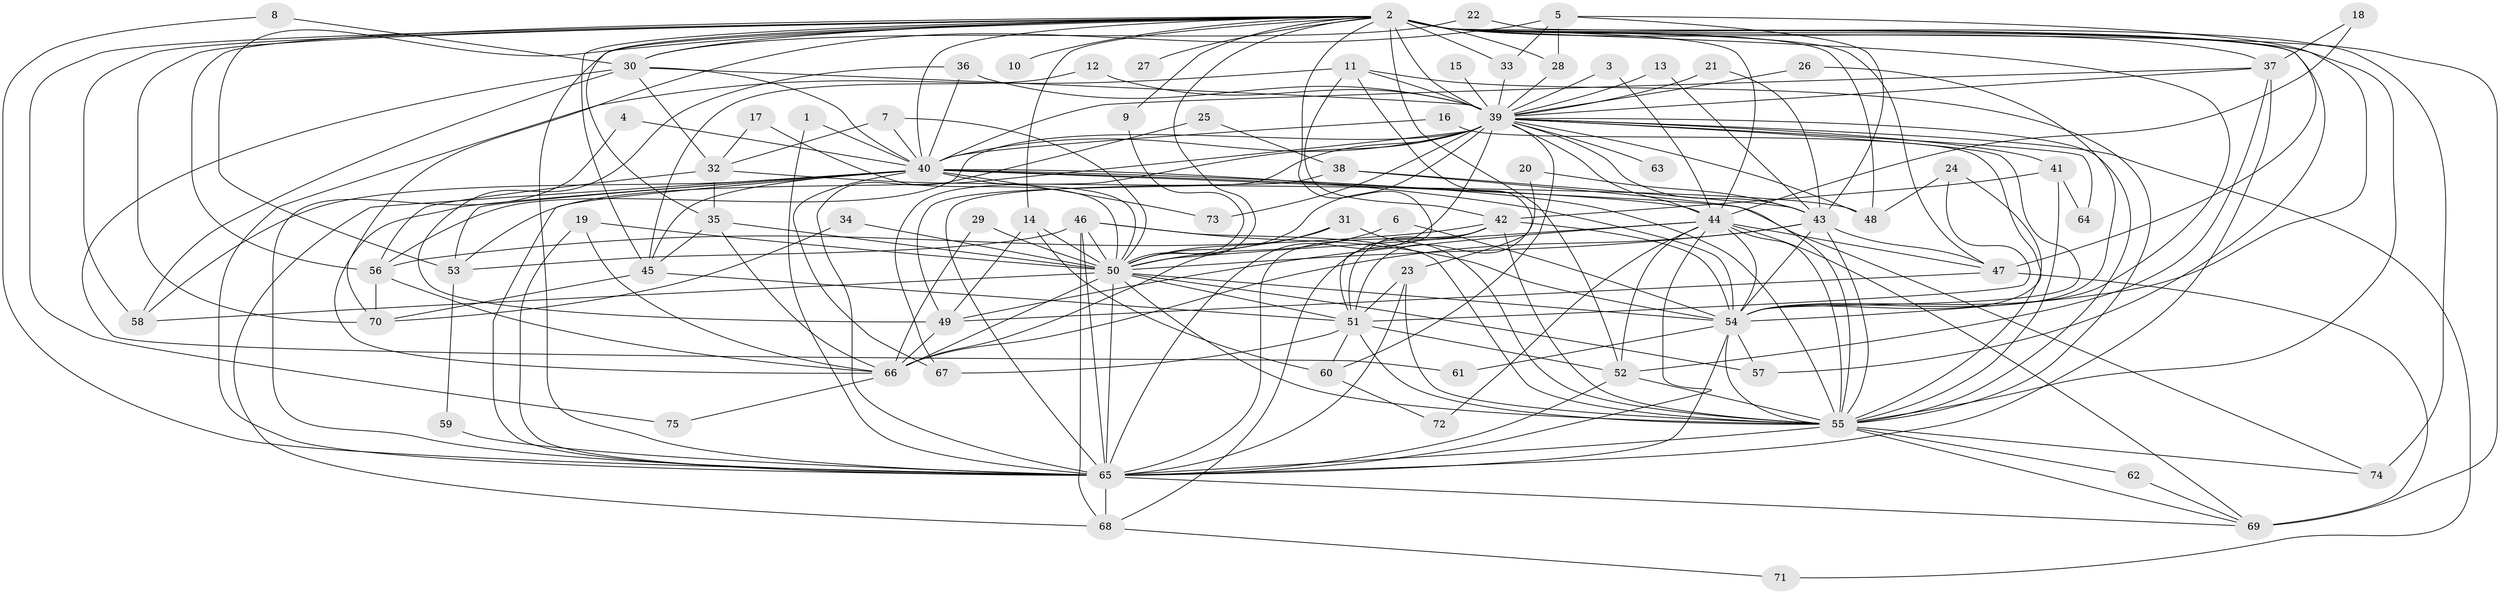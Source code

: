 // original degree distribution, {25: 0.040268456375838924, 27: 0.006711409395973154, 18: 0.013422818791946308, 21: 0.006711409395973154, 5: 0.06711409395973154, 9: 0.006711409395973154, 2: 0.5033557046979866, 7: 0.006711409395973154, 3: 0.20134228187919462, 6: 0.026845637583892617, 10: 0.006711409395973154, 4: 0.10738255033557047, 8: 0.006711409395973154}
// Generated by graph-tools (version 1.1) at 2025/25/03/09/25 03:25:51]
// undirected, 75 vertices, 212 edges
graph export_dot {
graph [start="1"]
  node [color=gray90,style=filled];
  1;
  2;
  3;
  4;
  5;
  6;
  7;
  8;
  9;
  10;
  11;
  12;
  13;
  14;
  15;
  16;
  17;
  18;
  19;
  20;
  21;
  22;
  23;
  24;
  25;
  26;
  27;
  28;
  29;
  30;
  31;
  32;
  33;
  34;
  35;
  36;
  37;
  38;
  39;
  40;
  41;
  42;
  43;
  44;
  45;
  46;
  47;
  48;
  49;
  50;
  51;
  52;
  53;
  54;
  55;
  56;
  57;
  58;
  59;
  60;
  61;
  62;
  63;
  64;
  65;
  66;
  67;
  68;
  69;
  70;
  71;
  72;
  73;
  74;
  75;
  1 -- 40 [weight=1.0];
  1 -- 65 [weight=1.0];
  2 -- 9 [weight=1.0];
  2 -- 10 [weight=1.0];
  2 -- 14 [weight=1.0];
  2 -- 27 [weight=2.0];
  2 -- 28 [weight=1.0];
  2 -- 30 [weight=2.0];
  2 -- 33 [weight=1.0];
  2 -- 35 [weight=1.0];
  2 -- 37 [weight=1.0];
  2 -- 39 [weight=5.0];
  2 -- 40 [weight=2.0];
  2 -- 44 [weight=2.0];
  2 -- 45 [weight=2.0];
  2 -- 47 [weight=1.0];
  2 -- 48 [weight=1.0];
  2 -- 50 [weight=3.0];
  2 -- 51 [weight=1.0];
  2 -- 52 [weight=1.0];
  2 -- 53 [weight=1.0];
  2 -- 54 [weight=4.0];
  2 -- 55 [weight=3.0];
  2 -- 56 [weight=1.0];
  2 -- 57 [weight=1.0];
  2 -- 58 [weight=1.0];
  2 -- 65 [weight=2.0];
  2 -- 69 [weight=2.0];
  2 -- 70 [weight=1.0];
  2 -- 74 [weight=1.0];
  2 -- 75 [weight=1.0];
  3 -- 39 [weight=1.0];
  3 -- 44 [weight=1.0];
  4 -- 40 [weight=1.0];
  4 -- 65 [weight=1.0];
  5 -- 28 [weight=1.0];
  5 -- 33 [weight=1.0];
  5 -- 43 [weight=1.0];
  5 -- 54 [weight=1.0];
  5 -- 70 [weight=1.0];
  6 -- 50 [weight=1.0];
  6 -- 54 [weight=1.0];
  7 -- 32 [weight=1.0];
  7 -- 40 [weight=1.0];
  7 -- 50 [weight=1.0];
  8 -- 30 [weight=1.0];
  8 -- 65 [weight=1.0];
  9 -- 50 [weight=1.0];
  11 -- 23 [weight=1.0];
  11 -- 39 [weight=1.0];
  11 -- 42 [weight=1.0];
  11 -- 55 [weight=1.0];
  11 -- 65 [weight=1.0];
  12 -- 39 [weight=1.0];
  12 -- 45 [weight=1.0];
  13 -- 39 [weight=1.0];
  13 -- 43 [weight=1.0];
  14 -- 49 [weight=1.0];
  14 -- 50 [weight=1.0];
  14 -- 60 [weight=1.0];
  15 -- 39 [weight=1.0];
  16 -- 40 [weight=1.0];
  16 -- 54 [weight=1.0];
  17 -- 32 [weight=1.0];
  17 -- 50 [weight=1.0];
  18 -- 37 [weight=1.0];
  18 -- 44 [weight=1.0];
  19 -- 50 [weight=1.0];
  19 -- 65 [weight=1.0];
  19 -- 66 [weight=1.0];
  20 -- 43 [weight=1.0];
  20 -- 51 [weight=1.0];
  21 -- 39 [weight=1.0];
  21 -- 43 [weight=1.0];
  22 -- 30 [weight=1.0];
  22 -- 47 [weight=1.0];
  23 -- 51 [weight=1.0];
  23 -- 55 [weight=1.0];
  23 -- 65 [weight=1.0];
  24 -- 48 [weight=1.0];
  24 -- 51 [weight=1.0];
  24 -- 55 [weight=1.0];
  25 -- 38 [weight=1.0];
  25 -- 65 [weight=1.0];
  26 -- 39 [weight=1.0];
  26 -- 54 [weight=1.0];
  28 -- 39 [weight=1.0];
  29 -- 50 [weight=1.0];
  29 -- 66 [weight=1.0];
  30 -- 32 [weight=1.0];
  30 -- 39 [weight=1.0];
  30 -- 40 [weight=1.0];
  30 -- 58 [weight=1.0];
  30 -- 61 [weight=1.0];
  31 -- 50 [weight=1.0];
  31 -- 55 [weight=1.0];
  31 -- 66 [weight=1.0];
  32 -- 35 [weight=1.0];
  32 -- 48 [weight=1.0];
  32 -- 56 [weight=1.0];
  33 -- 39 [weight=1.0];
  34 -- 50 [weight=1.0];
  34 -- 70 [weight=1.0];
  35 -- 45 [weight=1.0];
  35 -- 50 [weight=1.0];
  35 -- 66 [weight=1.0];
  36 -- 39 [weight=1.0];
  36 -- 40 [weight=1.0];
  36 -- 49 [weight=1.0];
  37 -- 39 [weight=1.0];
  37 -- 40 [weight=1.0];
  37 -- 52 [weight=1.0];
  37 -- 65 [weight=1.0];
  38 -- 43 [weight=1.0];
  38 -- 55 [weight=1.0];
  38 -- 65 [weight=1.0];
  39 -- 40 [weight=3.0];
  39 -- 41 [weight=2.0];
  39 -- 43 [weight=1.0];
  39 -- 44 [weight=2.0];
  39 -- 48 [weight=1.0];
  39 -- 49 [weight=1.0];
  39 -- 50 [weight=2.0];
  39 -- 53 [weight=1.0];
  39 -- 54 [weight=2.0];
  39 -- 55 [weight=2.0];
  39 -- 56 [weight=2.0];
  39 -- 60 [weight=1.0];
  39 -- 63 [weight=2.0];
  39 -- 64 [weight=1.0];
  39 -- 65 [weight=2.0];
  39 -- 67 [weight=1.0];
  39 -- 71 [weight=1.0];
  39 -- 73 [weight=1.0];
  40 -- 44 [weight=1.0];
  40 -- 45 [weight=1.0];
  40 -- 50 [weight=2.0];
  40 -- 53 [weight=1.0];
  40 -- 54 [weight=1.0];
  40 -- 55 [weight=1.0];
  40 -- 58 [weight=1.0];
  40 -- 65 [weight=1.0];
  40 -- 66 [weight=1.0];
  40 -- 67 [weight=1.0];
  40 -- 68 [weight=1.0];
  40 -- 73 [weight=1.0];
  40 -- 74 [weight=1.0];
  41 -- 42 [weight=1.0];
  41 -- 55 [weight=1.0];
  41 -- 64 [weight=1.0];
  42 -- 51 [weight=1.0];
  42 -- 54 [weight=1.0];
  42 -- 55 [weight=1.0];
  42 -- 56 [weight=1.0];
  42 -- 65 [weight=1.0];
  42 -- 68 [weight=1.0];
  43 -- 47 [weight=1.0];
  43 -- 50 [weight=1.0];
  43 -- 54 [weight=1.0];
  43 -- 55 [weight=1.0];
  43 -- 66 [weight=1.0];
  44 -- 47 [weight=1.0];
  44 -- 49 [weight=1.0];
  44 -- 50 [weight=1.0];
  44 -- 52 [weight=1.0];
  44 -- 54 [weight=1.0];
  44 -- 55 [weight=2.0];
  44 -- 65 [weight=2.0];
  44 -- 69 [weight=1.0];
  44 -- 72 [weight=1.0];
  45 -- 51 [weight=1.0];
  45 -- 70 [weight=1.0];
  46 -- 50 [weight=1.0];
  46 -- 53 [weight=1.0];
  46 -- 54 [weight=1.0];
  46 -- 55 [weight=1.0];
  46 -- 65 [weight=1.0];
  46 -- 68 [weight=1.0];
  47 -- 49 [weight=1.0];
  47 -- 69 [weight=1.0];
  49 -- 66 [weight=1.0];
  50 -- 51 [weight=1.0];
  50 -- 54 [weight=1.0];
  50 -- 55 [weight=2.0];
  50 -- 57 [weight=1.0];
  50 -- 58 [weight=1.0];
  50 -- 65 [weight=1.0];
  50 -- 66 [weight=1.0];
  51 -- 52 [weight=1.0];
  51 -- 55 [weight=1.0];
  51 -- 60 [weight=1.0];
  51 -- 67 [weight=1.0];
  52 -- 55 [weight=1.0];
  52 -- 65 [weight=1.0];
  53 -- 59 [weight=1.0];
  54 -- 55 [weight=1.0];
  54 -- 57 [weight=1.0];
  54 -- 61 [weight=1.0];
  54 -- 65 [weight=1.0];
  55 -- 62 [weight=1.0];
  55 -- 65 [weight=1.0];
  55 -- 69 [weight=1.0];
  55 -- 74 [weight=1.0];
  56 -- 66 [weight=1.0];
  56 -- 70 [weight=2.0];
  59 -- 65 [weight=1.0];
  60 -- 72 [weight=1.0];
  62 -- 69 [weight=1.0];
  65 -- 68 [weight=2.0];
  65 -- 69 [weight=1.0];
  66 -- 75 [weight=1.0];
  68 -- 71 [weight=1.0];
}

